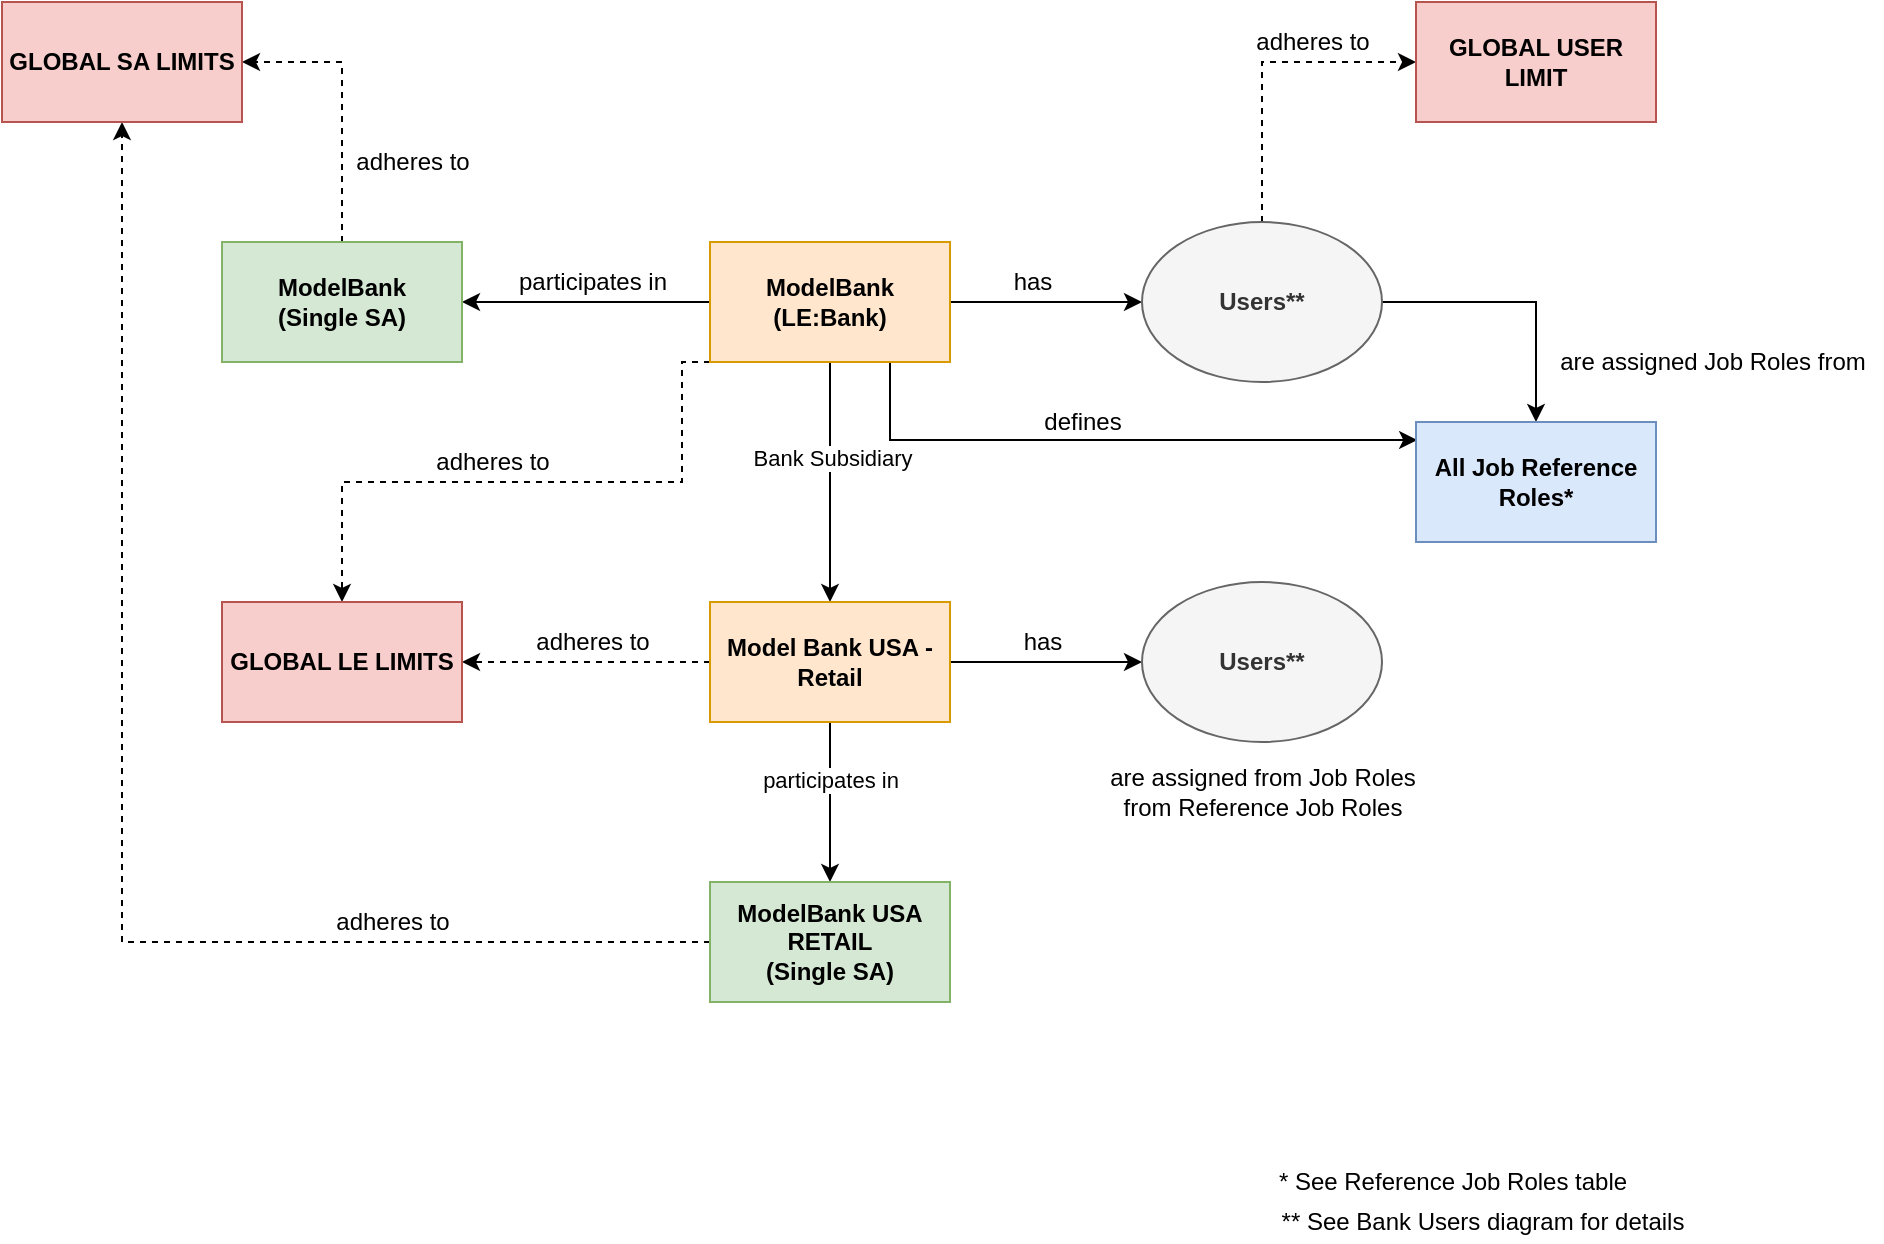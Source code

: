 <mxfile version="18.2.0" type="device"><diagram id="WfHjjo6ZwNd_N5Npe6_v" name="Page-1"><mxGraphModel dx="1038" dy="667" grid="1" gridSize="10" guides="1" tooltips="1" connect="1" arrows="1" fold="1" page="1" pageScale="1" pageWidth="1169" pageHeight="827" math="0" shadow="0"><root><mxCell id="0"/><mxCell id="1" parent="0"/><mxCell id="dkT0kozyXTmhbYXrpu3f-5" style="edgeStyle=orthogonalEdgeStyle;rounded=0;orthogonalLoop=1;jettySize=auto;html=1;" edge="1" parent="1" source="dkT0kozyXTmhbYXrpu3f-1" target="dkT0kozyXTmhbYXrpu3f-3"><mxGeometry relative="1" as="geometry"/></mxCell><mxCell id="dkT0kozyXTmhbYXrpu3f-6" value="Bank Subsidiary" style="edgeLabel;html=1;align=center;verticalAlign=middle;resizable=0;points=[];" vertex="1" connectable="0" parent="dkT0kozyXTmhbYXrpu3f-5"><mxGeometry x="-0.197" y="1" relative="1" as="geometry"><mxPoint as="offset"/></mxGeometry></mxCell><mxCell id="dkT0kozyXTmhbYXrpu3f-8" style="edgeStyle=orthogonalEdgeStyle;rounded=0;orthogonalLoop=1;jettySize=auto;html=1;exitX=1;exitY=0.5;exitDx=0;exitDy=0;entryX=0;entryY=0.5;entryDx=0;entryDy=0;" edge="1" parent="1" source="dkT0kozyXTmhbYXrpu3f-1" target="dkT0kozyXTmhbYXrpu3f-2"><mxGeometry relative="1" as="geometry"/></mxCell><mxCell id="dkT0kozyXTmhbYXrpu3f-18" style="edgeStyle=orthogonalEdgeStyle;rounded=0;orthogonalLoop=1;jettySize=auto;html=1;exitX=0.75;exitY=1;exitDx=0;exitDy=0;entryX=0.005;entryY=0.15;entryDx=0;entryDy=0;entryPerimeter=0;" edge="1" parent="1" source="dkT0kozyXTmhbYXrpu3f-1" target="dkT0kozyXTmhbYXrpu3f-17"><mxGeometry relative="1" as="geometry"/></mxCell><mxCell id="dkT0kozyXTmhbYXrpu3f-30" style="edgeStyle=orthogonalEdgeStyle;rounded=0;orthogonalLoop=1;jettySize=auto;html=1;exitX=0;exitY=0.5;exitDx=0;exitDy=0;entryX=1;entryY=0.5;entryDx=0;entryDy=0;fillColor=#f8cecc;strokeColor=#000000;" edge="1" parent="1" source="dkT0kozyXTmhbYXrpu3f-1" target="dkT0kozyXTmhbYXrpu3f-29"><mxGeometry relative="1" as="geometry"/></mxCell><mxCell id="dkT0kozyXTmhbYXrpu3f-35" style="edgeStyle=orthogonalEdgeStyle;rounded=0;orthogonalLoop=1;jettySize=auto;html=1;exitX=0.25;exitY=1;exitDx=0;exitDy=0;entryX=0.5;entryY=0;entryDx=0;entryDy=0;dashed=1;" edge="1" parent="1" source="dkT0kozyXTmhbYXrpu3f-1" target="dkT0kozyXTmhbYXrpu3f-34"><mxGeometry relative="1" as="geometry"><Array as="points"><mxPoint x="340" y="220"/><mxPoint x="340" y="280"/><mxPoint x="170" y="280"/></Array></mxGeometry></mxCell><mxCell id="dkT0kozyXTmhbYXrpu3f-1" value="&lt;b&gt;ModelBank&lt;br&gt;(LE:Bank)&lt;/b&gt;" style="rounded=0;whiteSpace=wrap;html=1;fillColor=#ffe6cc;strokeColor=#d79b00;" vertex="1" parent="1"><mxGeometry x="354" y="160" width="120" height="60" as="geometry"/></mxCell><mxCell id="dkT0kozyXTmhbYXrpu3f-20" style="edgeStyle=orthogonalEdgeStyle;rounded=0;orthogonalLoop=1;jettySize=auto;html=1;exitX=1;exitY=0.5;exitDx=0;exitDy=0;entryX=0.5;entryY=0;entryDx=0;entryDy=0;" edge="1" parent="1" source="dkT0kozyXTmhbYXrpu3f-2" target="dkT0kozyXTmhbYXrpu3f-17"><mxGeometry relative="1" as="geometry"/></mxCell><mxCell id="dkT0kozyXTmhbYXrpu3f-23" style="edgeStyle=orthogonalEdgeStyle;rounded=0;orthogonalLoop=1;jettySize=auto;html=1;exitX=0.5;exitY=0;exitDx=0;exitDy=0;entryX=0;entryY=0.5;entryDx=0;entryDy=0;strokeColor=none;" edge="1" parent="1" source="dkT0kozyXTmhbYXrpu3f-2" target="dkT0kozyXTmhbYXrpu3f-22"><mxGeometry relative="1" as="geometry"/></mxCell><mxCell id="dkT0kozyXTmhbYXrpu3f-27" style="edgeStyle=orthogonalEdgeStyle;rounded=0;orthogonalLoop=1;jettySize=auto;html=1;exitX=0.5;exitY=0;exitDx=0;exitDy=0;entryX=0;entryY=0.5;entryDx=0;entryDy=0;dashed=1;" edge="1" parent="1" source="dkT0kozyXTmhbYXrpu3f-2" target="dkT0kozyXTmhbYXrpu3f-22"><mxGeometry relative="1" as="geometry"/></mxCell><mxCell id="dkT0kozyXTmhbYXrpu3f-2" value="&lt;b&gt;Users**&lt;/b&gt;" style="ellipse;whiteSpace=wrap;html=1;fillColor=#f5f5f5;fontColor=#333333;strokeColor=#666666;" vertex="1" parent="1"><mxGeometry x="570" y="150" width="120" height="80" as="geometry"/></mxCell><mxCell id="dkT0kozyXTmhbYXrpu3f-10" style="edgeStyle=orthogonalEdgeStyle;rounded=0;orthogonalLoop=1;jettySize=auto;html=1;exitX=1;exitY=0.5;exitDx=0;exitDy=0;entryX=0;entryY=0.5;entryDx=0;entryDy=0;" edge="1" parent="1" source="dkT0kozyXTmhbYXrpu3f-3" target="dkT0kozyXTmhbYXrpu3f-7"><mxGeometry relative="1" as="geometry"/></mxCell><mxCell id="dkT0kozyXTmhbYXrpu3f-14" style="edgeStyle=orthogonalEdgeStyle;rounded=0;orthogonalLoop=1;jettySize=auto;html=1;exitX=0.5;exitY=1;exitDx=0;exitDy=0;" edge="1" parent="1" source="dkT0kozyXTmhbYXrpu3f-3" target="dkT0kozyXTmhbYXrpu3f-13"><mxGeometry relative="1" as="geometry"/></mxCell><mxCell id="dkT0kozyXTmhbYXrpu3f-16" value="participates in" style="edgeLabel;html=1;align=center;verticalAlign=middle;resizable=0;points=[];" vertex="1" connectable="0" parent="dkT0kozyXTmhbYXrpu3f-14"><mxGeometry x="-0.28" relative="1" as="geometry"><mxPoint as="offset"/></mxGeometry></mxCell><mxCell id="dkT0kozyXTmhbYXrpu3f-37" style="edgeStyle=orthogonalEdgeStyle;rounded=0;orthogonalLoop=1;jettySize=auto;html=1;exitX=0;exitY=0.5;exitDx=0;exitDy=0;entryX=1;entryY=0.5;entryDx=0;entryDy=0;dashed=1;" edge="1" parent="1" source="dkT0kozyXTmhbYXrpu3f-3" target="dkT0kozyXTmhbYXrpu3f-34"><mxGeometry relative="1" as="geometry"/></mxCell><mxCell id="dkT0kozyXTmhbYXrpu3f-3" value="&lt;b&gt;Model Bank USA - Retail&lt;/b&gt;" style="rounded=0;whiteSpace=wrap;html=1;fillColor=#ffe6cc;strokeColor=#d79b00;" vertex="1" parent="1"><mxGeometry x="354" y="340" width="120" height="60" as="geometry"/></mxCell><mxCell id="dkT0kozyXTmhbYXrpu3f-7" value="&lt;b&gt;Users**&lt;/b&gt;" style="ellipse;whiteSpace=wrap;html=1;fillColor=#f5f5f5;fontColor=#333333;strokeColor=#666666;" vertex="1" parent="1"><mxGeometry x="570" y="330" width="120" height="80" as="geometry"/></mxCell><mxCell id="dkT0kozyXTmhbYXrpu3f-9" value="has" style="text;html=1;align=center;verticalAlign=middle;resizable=0;points=[];autosize=1;strokeColor=none;fillColor=none;" vertex="1" parent="1"><mxGeometry x="500" y="170" width="30" height="20" as="geometry"/></mxCell><mxCell id="dkT0kozyXTmhbYXrpu3f-11" value="has" style="text;html=1;align=center;verticalAlign=middle;resizable=0;points=[];autosize=1;strokeColor=none;fillColor=none;" vertex="1" parent="1"><mxGeometry x="505" y="350" width="30" height="20" as="geometry"/></mxCell><mxCell id="dkT0kozyXTmhbYXrpu3f-12" value="are assigned from Job Roles&lt;br&gt;from Reference Job Roles" style="text;html=1;align=center;verticalAlign=middle;resizable=0;points=[];autosize=1;strokeColor=none;fillColor=none;" vertex="1" parent="1"><mxGeometry x="545" y="420" width="170" height="30" as="geometry"/></mxCell><mxCell id="dkT0kozyXTmhbYXrpu3f-39" style="edgeStyle=orthogonalEdgeStyle;rounded=0;orthogonalLoop=1;jettySize=auto;html=1;exitX=0;exitY=0.5;exitDx=0;exitDy=0;dashed=1;strokeColor=#000000;" edge="1" parent="1" source="dkT0kozyXTmhbYXrpu3f-13" target="dkT0kozyXTmhbYXrpu3f-32"><mxGeometry relative="1" as="geometry"/></mxCell><mxCell id="dkT0kozyXTmhbYXrpu3f-13" value="&lt;b&gt;ModelBank USA RETAIL&lt;br&gt;(Single SA)&lt;/b&gt;" style="rounded=0;whiteSpace=wrap;html=1;fillColor=#d5e8d4;strokeColor=#82b366;" vertex="1" parent="1"><mxGeometry x="354" y="480" width="120" height="60" as="geometry"/></mxCell><mxCell id="dkT0kozyXTmhbYXrpu3f-17" value="&lt;b&gt;All Job Reference Roles*&lt;/b&gt;" style="rounded=0;whiteSpace=wrap;html=1;fillColor=#dae8fc;strokeColor=#6c8ebf;" vertex="1" parent="1"><mxGeometry x="707" y="250" width="120" height="60" as="geometry"/></mxCell><mxCell id="dkT0kozyXTmhbYXrpu3f-19" value="defines" style="text;html=1;align=center;verticalAlign=middle;resizable=0;points=[];autosize=1;strokeColor=none;fillColor=none;" vertex="1" parent="1"><mxGeometry x="515" y="240" width="50" height="20" as="geometry"/></mxCell><mxCell id="dkT0kozyXTmhbYXrpu3f-21" value="are assigned Job Roles from" style="text;html=1;align=center;verticalAlign=middle;resizable=0;points=[];autosize=1;strokeColor=none;fillColor=none;" vertex="1" parent="1"><mxGeometry x="770" y="210" width="170" height="20" as="geometry"/></mxCell><mxCell id="dkT0kozyXTmhbYXrpu3f-22" value="&lt;b&gt;GLOBAL USER LIMIT&lt;/b&gt;" style="rounded=0;whiteSpace=wrap;html=1;fillColor=#f8cecc;strokeColor=#b85450;" vertex="1" parent="1"><mxGeometry x="707" y="40" width="120" height="60" as="geometry"/></mxCell><mxCell id="dkT0kozyXTmhbYXrpu3f-28" value="adheres to" style="text;html=1;align=center;verticalAlign=middle;resizable=0;points=[];autosize=1;strokeColor=none;fillColor=none;" vertex="1" parent="1"><mxGeometry x="620" y="50" width="70" height="20" as="geometry"/></mxCell><mxCell id="dkT0kozyXTmhbYXrpu3f-33" style="edgeStyle=orthogonalEdgeStyle;rounded=0;orthogonalLoop=1;jettySize=auto;html=1;exitX=0.5;exitY=0;exitDx=0;exitDy=0;entryX=1;entryY=0.5;entryDx=0;entryDy=0;dashed=1;" edge="1" parent="1" source="dkT0kozyXTmhbYXrpu3f-29" target="dkT0kozyXTmhbYXrpu3f-32"><mxGeometry relative="1" as="geometry"/></mxCell><mxCell id="dkT0kozyXTmhbYXrpu3f-29" value="&lt;b&gt;ModelBank&lt;br&gt;(Single SA)&lt;/b&gt;" style="rounded=0;whiteSpace=wrap;html=1;fillColor=#d5e8d4;strokeColor=#82b366;" vertex="1" parent="1"><mxGeometry x="110" y="160" width="120" height="60" as="geometry"/></mxCell><mxCell id="dkT0kozyXTmhbYXrpu3f-31" value="participates in" style="text;html=1;align=center;verticalAlign=middle;resizable=0;points=[];autosize=1;strokeColor=none;fillColor=none;" vertex="1" parent="1"><mxGeometry x="250" y="170" width="90" height="20" as="geometry"/></mxCell><mxCell id="dkT0kozyXTmhbYXrpu3f-32" value="&lt;b&gt;GLOBAL SA LIMITS&lt;/b&gt;" style="rounded=0;whiteSpace=wrap;html=1;fillColor=#f8cecc;strokeColor=#b85450;" vertex="1" parent="1"><mxGeometry y="40" width="120" height="60" as="geometry"/></mxCell><mxCell id="dkT0kozyXTmhbYXrpu3f-34" value="&lt;b&gt;GLOBAL LE LIMITS&lt;/b&gt;" style="rounded=0;whiteSpace=wrap;html=1;fillColor=#f8cecc;strokeColor=#b85450;" vertex="1" parent="1"><mxGeometry x="110" y="340" width="120" height="60" as="geometry"/></mxCell><mxCell id="dkT0kozyXTmhbYXrpu3f-36" value="adheres to" style="text;html=1;align=center;verticalAlign=middle;resizable=0;points=[];autosize=1;strokeColor=none;fillColor=none;" vertex="1" parent="1"><mxGeometry x="210" y="260" width="70" height="20" as="geometry"/></mxCell><mxCell id="dkT0kozyXTmhbYXrpu3f-38" value="adheres to" style="text;html=1;align=center;verticalAlign=middle;resizable=0;points=[];autosize=1;strokeColor=none;fillColor=none;" vertex="1" parent="1"><mxGeometry x="260" y="350" width="70" height="20" as="geometry"/></mxCell><mxCell id="dkT0kozyXTmhbYXrpu3f-40" value="adheres to" style="text;html=1;align=center;verticalAlign=middle;resizable=0;points=[];autosize=1;strokeColor=none;fillColor=none;" vertex="1" parent="1"><mxGeometry x="160" y="490" width="70" height="20" as="geometry"/></mxCell><mxCell id="dkT0kozyXTmhbYXrpu3f-41" value="* See Reference Job Roles table" style="text;html=1;align=center;verticalAlign=middle;resizable=0;points=[];autosize=1;strokeColor=none;fillColor=none;" vertex="1" parent="1"><mxGeometry x="630" y="620" width="190" height="20" as="geometry"/></mxCell><mxCell id="dkT0kozyXTmhbYXrpu3f-42" value="** See Bank Users diagram for details" style="text;html=1;align=center;verticalAlign=middle;resizable=0;points=[];autosize=1;strokeColor=none;fillColor=none;" vertex="1" parent="1"><mxGeometry x="630" y="640" width="220" height="20" as="geometry"/></mxCell><mxCell id="dkT0kozyXTmhbYXrpu3f-43" value="adheres to" style="text;html=1;align=center;verticalAlign=middle;resizable=0;points=[];autosize=1;strokeColor=none;fillColor=none;" vertex="1" parent="1"><mxGeometry x="170" y="110" width="70" height="20" as="geometry"/></mxCell></root></mxGraphModel></diagram></mxfile>
